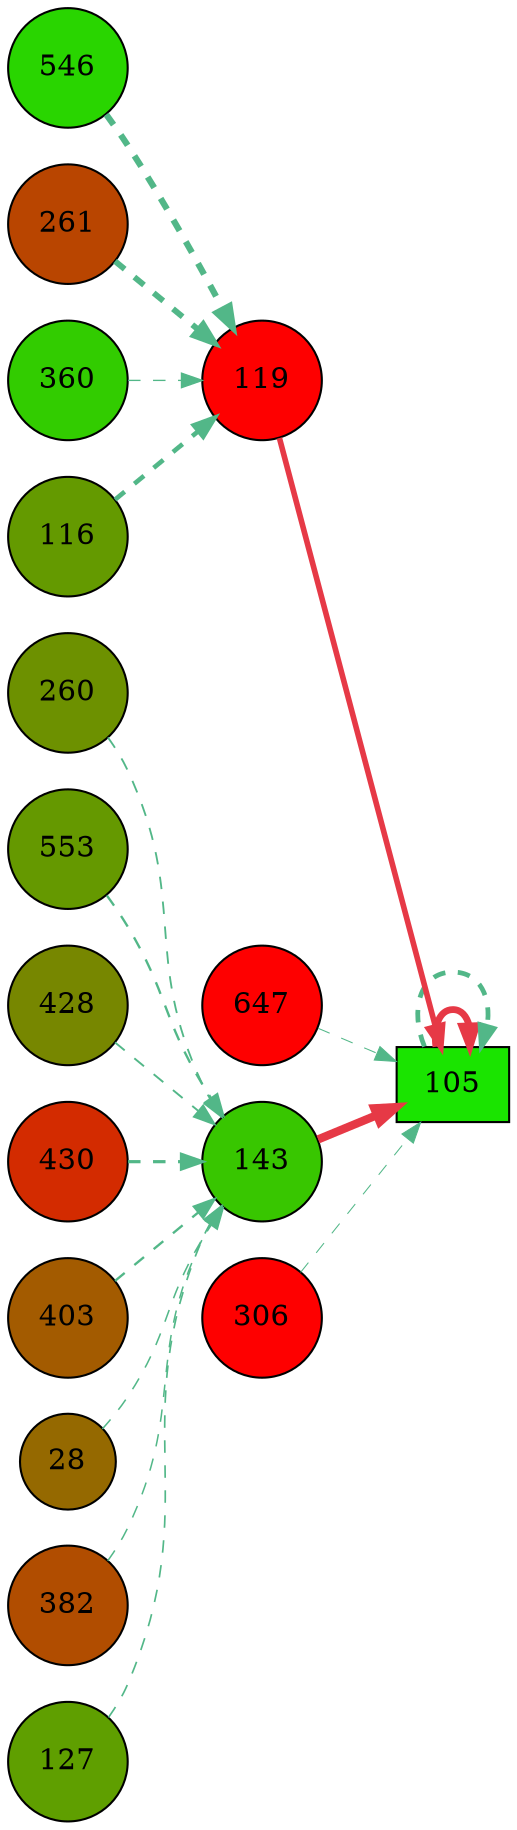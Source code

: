 digraph G{
rankdir=LR;
546 [style=filled, shape=circle, fillcolor="#29d500", label="546"];
260 [style=filled, shape=circle, fillcolor="#6d9100", label="260"];
261 [style=filled, shape=circle, fillcolor="#b94500", label="261"];
647 [style=filled, shape=circle, fillcolor="#fe0000", label="647"];
360 [style=filled, shape=circle, fillcolor="#32cc00", label="360"];
105 [style=filled, shape=box, fillcolor="#1ae400", label="105"];
553 [style=filled, shape=circle, fillcolor="#659900", label="553"];
428 [style=filled, shape=circle, fillcolor="#778700", label="428"];
430 [style=filled, shape=circle, fillcolor="#d32b00", label="430"];
143 [style=filled, shape=circle, fillcolor="#38c600", label="143"];
306 [style=filled, shape=circle, fillcolor="#fe0000", label="306"];
403 [style=filled, shape=circle, fillcolor="#a35b00", label="403"];
116 [style=filled, shape=circle, fillcolor="#649a00", label="116"];
119 [style=filled, shape=circle, fillcolor="#fe0000", label="119"];
28 [style=filled, shape=circle, fillcolor="#956900", label="28"];
382 [style=filled, shape=circle, fillcolor="#b14d00", label="382"];
127 [style=filled, shape=circle, fillcolor="#5f9f00", label="127"];
143 -> 105 [color="#e63946",penwidth=4.00];
105 -> 105 [color="#e63946",penwidth=3.26];
119 -> 105 [color="#e63946",penwidth=2.70];
105 -> 105 [color="#52b788",style=dashed,penwidth=2.29];
306 -> 105 [color="#52b788",style=dashed,penwidth=0.50];
647 -> 105 [color="#52b788",style=dashed,penwidth=0.50];
546 -> 119 [color="#52b788",style=dashed,penwidth=3.00];
261 -> 119 [color="#52b788",style=dashed,penwidth=2.83];
116 -> 119 [color="#52b788",style=dashed,penwidth=2.23];
360 -> 119 [color="#52b788",style=dashed,penwidth=0.64];
430 -> 143 [color="#52b788",style=dashed,penwidth=1.55];
403 -> 143 [color="#52b788",style=dashed,penwidth=1.13];
553 -> 143 [color="#52b788",style=dashed,penwidth=1.13];
428 -> 143 [color="#52b788",style=dashed,penwidth=0.92];
260 -> 143 [color="#52b788",style=dashed,penwidth=0.89];
127 -> 143 [color="#52b788",style=dashed,penwidth=0.81];
28 -> 143 [color="#52b788",style=dashed,penwidth=0.74];
382 -> 143 [color="#52b788",style=dashed,penwidth=0.73];
}